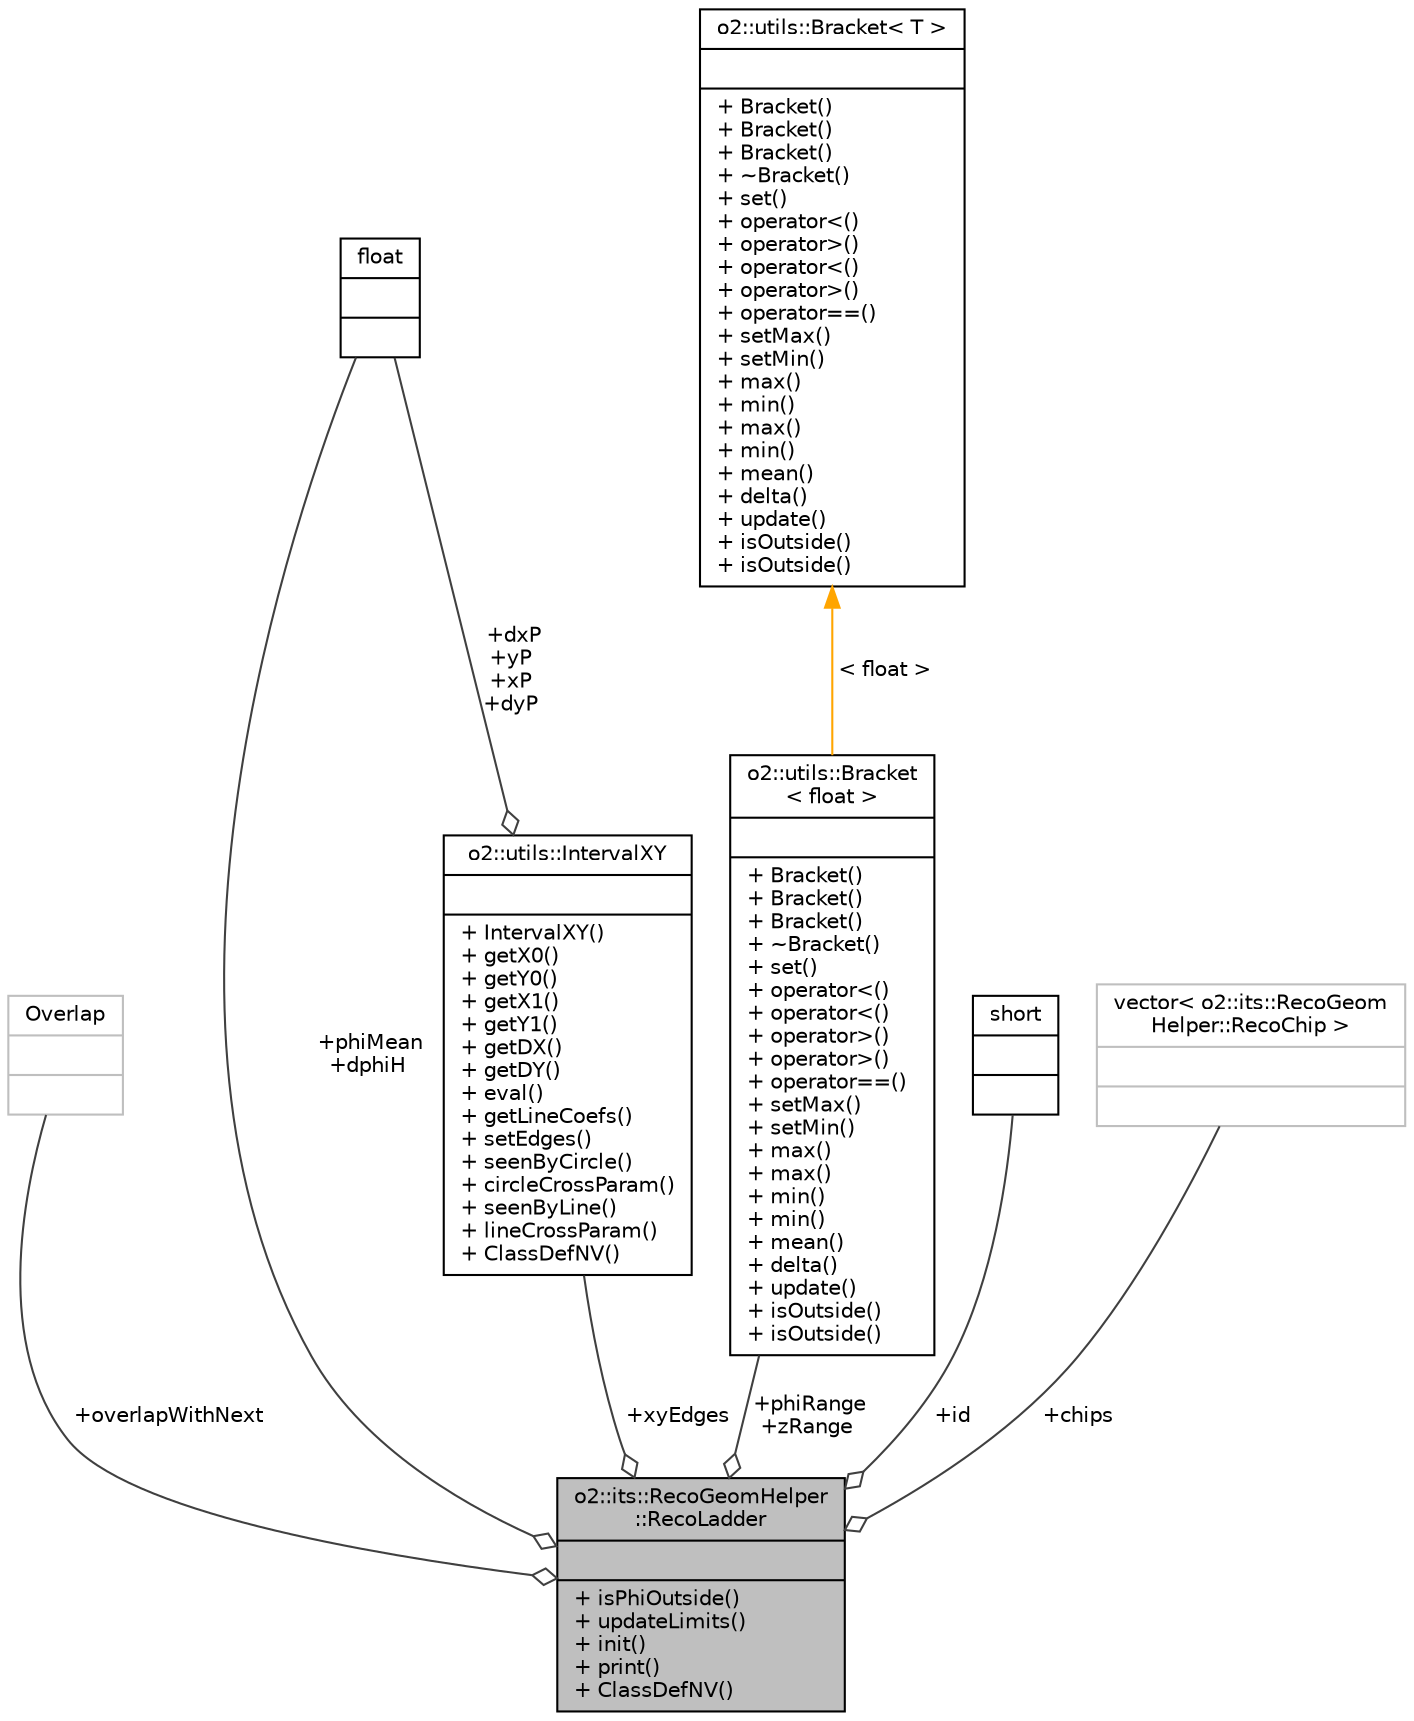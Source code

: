 digraph "o2::its::RecoGeomHelper::RecoLadder"
{
 // INTERACTIVE_SVG=YES
  bgcolor="transparent";
  edge [fontname="Helvetica",fontsize="10",labelfontname="Helvetica",labelfontsize="10"];
  node [fontname="Helvetica",fontsize="10",shape=record];
  Node1 [label="{o2::its::RecoGeomHelper\l::RecoLadder\n||+ isPhiOutside()\l+ updateLimits()\l+ init()\l+ print()\l+ ClassDefNV()\l}",height=0.2,width=0.4,color="black", fillcolor="grey75", style="filled", fontcolor="black"];
  Node2 -> Node1 [color="grey25",fontsize="10",style="solid",label=" +overlapWithNext" ,arrowhead="odiamond",fontname="Helvetica"];
  Node2 [label="{Overlap\n||}",height=0.2,width=0.4,color="grey75"];
  Node3 -> Node1 [color="grey25",fontsize="10",style="solid",label=" +phiMean\n+dphiH" ,arrowhead="odiamond",fontname="Helvetica"];
  Node3 [label="{float\n||}",height=0.2,width=0.4,color="black",URL="$d4/dc3/classfloat.html"];
  Node4 -> Node1 [color="grey25",fontsize="10",style="solid",label=" +phiRange\n+zRange" ,arrowhead="odiamond",fontname="Helvetica"];
  Node4 [label="{o2::utils::Bracket\l\< float \>\n||+ Bracket()\l+ Bracket()\l+ Bracket()\l+ ~Bracket()\l+ set()\l+ operator\<()\l+ operator\<()\l+ operator\>()\l+ operator\>()\l+ operator==()\l+ setMax()\l+ setMin()\l+ max()\l+ max()\l+ min()\l+ min()\l+ mean()\l+ delta()\l+ update()\l+ isOutside()\l+ isOutside()\l}",height=0.2,width=0.4,color="black",URL="$df/d6b/classo2_1_1utils_1_1Bracket.html"];
  Node5 -> Node4 [dir="back",color="orange",fontsize="10",style="solid",label=" \< float \>" ,fontname="Helvetica"];
  Node5 [label="{o2::utils::Bracket\< T \>\n||+ Bracket()\l+ Bracket()\l+ Bracket()\l+ ~Bracket()\l+ set()\l+ operator\<()\l+ operator\>()\l+ operator\<()\l+ operator\>()\l+ operator==()\l+ setMax()\l+ setMin()\l+ max()\l+ min()\l+ max()\l+ min()\l+ mean()\l+ delta()\l+ update()\l+ isOutside()\l+ isOutside()\l}",height=0.2,width=0.4,color="black",URL="$df/d6b/classo2_1_1utils_1_1Bracket.html"];
  Node6 -> Node1 [color="grey25",fontsize="10",style="solid",label=" +id" ,arrowhead="odiamond",fontname="Helvetica"];
  Node6 [label="{short\n||}",height=0.2,width=0.4,color="black",URL="$dc/d10/classshort.html"];
  Node7 -> Node1 [color="grey25",fontsize="10",style="solid",label=" +xyEdges" ,arrowhead="odiamond",fontname="Helvetica"];
  Node7 [label="{o2::utils::IntervalXY\n||+ IntervalXY()\l+ getX0()\l+ getY0()\l+ getX1()\l+ getY1()\l+ getDX()\l+ getDY()\l+ eval()\l+ getLineCoefs()\l+ setEdges()\l+ seenByCircle()\l+ circleCrossParam()\l+ seenByLine()\l+ lineCrossParam()\l+ ClassDefNV()\l}",height=0.2,width=0.4,color="black",URL="$d7/d30/structo2_1_1utils_1_1IntervalXY.html"];
  Node3 -> Node7 [color="grey25",fontsize="10",style="solid",label=" +dxP\n+yP\n+xP\n+dyP" ,arrowhead="odiamond",fontname="Helvetica"];
  Node8 -> Node1 [color="grey25",fontsize="10",style="solid",label=" +chips" ,arrowhead="odiamond",fontname="Helvetica"];
  Node8 [label="{vector\< o2::its::RecoGeom\lHelper::RecoChip \>\n||}",height=0.2,width=0.4,color="grey75"];
}
